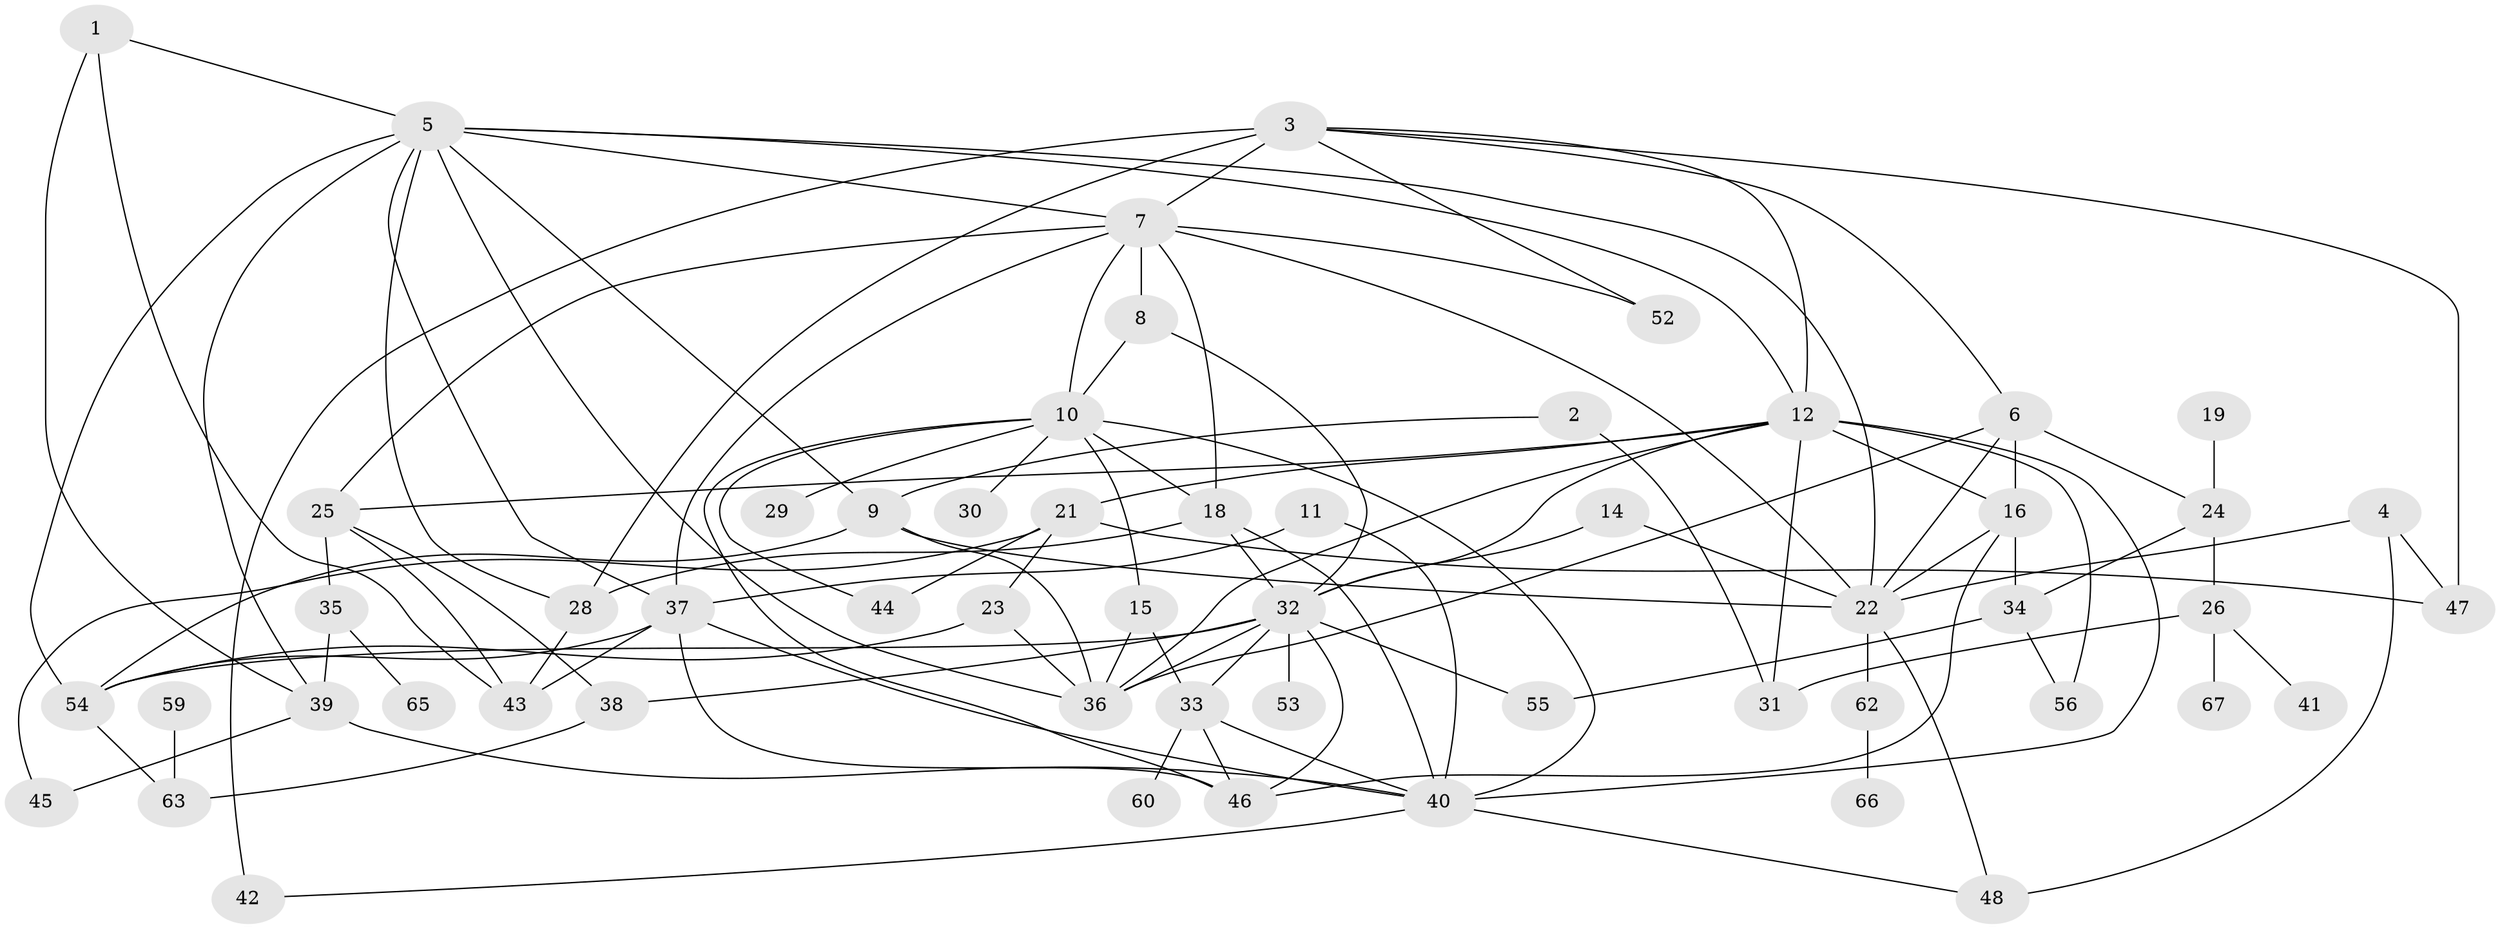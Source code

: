 // original degree distribution, {2: 0.17164179104477612, 3: 0.21641791044776118, 1: 0.208955223880597, 6: 0.029850746268656716, 5: 0.11940298507462686, 4: 0.17164179104477612, 0: 0.07462686567164178, 9: 0.007462686567164179}
// Generated by graph-tools (version 1.1) at 2025/33/03/09/25 02:33:50]
// undirected, 56 vertices, 111 edges
graph export_dot {
graph [start="1"]
  node [color=gray90,style=filled];
  1;
  2;
  3;
  4;
  5;
  6;
  7;
  8;
  9;
  10;
  11;
  12;
  14;
  15;
  16;
  18;
  19;
  21;
  22;
  23;
  24;
  25;
  26;
  28;
  29;
  30;
  31;
  32;
  33;
  34;
  35;
  36;
  37;
  38;
  39;
  40;
  41;
  42;
  43;
  44;
  45;
  46;
  47;
  48;
  52;
  53;
  54;
  55;
  56;
  59;
  60;
  62;
  63;
  65;
  66;
  67;
  1 -- 5 [weight=1.0];
  1 -- 39 [weight=1.0];
  1 -- 43 [weight=1.0];
  2 -- 9 [weight=1.0];
  2 -- 31 [weight=1.0];
  3 -- 6 [weight=1.0];
  3 -- 7 [weight=1.0];
  3 -- 12 [weight=1.0];
  3 -- 28 [weight=1.0];
  3 -- 42 [weight=2.0];
  3 -- 47 [weight=1.0];
  3 -- 52 [weight=1.0];
  4 -- 22 [weight=1.0];
  4 -- 47 [weight=1.0];
  4 -- 48 [weight=1.0];
  5 -- 7 [weight=1.0];
  5 -- 9 [weight=1.0];
  5 -- 12 [weight=1.0];
  5 -- 22 [weight=1.0];
  5 -- 28 [weight=1.0];
  5 -- 36 [weight=1.0];
  5 -- 37 [weight=1.0];
  5 -- 39 [weight=1.0];
  5 -- 54 [weight=1.0];
  6 -- 16 [weight=3.0];
  6 -- 22 [weight=1.0];
  6 -- 24 [weight=1.0];
  6 -- 36 [weight=1.0];
  7 -- 8 [weight=2.0];
  7 -- 10 [weight=1.0];
  7 -- 18 [weight=1.0];
  7 -- 22 [weight=1.0];
  7 -- 25 [weight=1.0];
  7 -- 37 [weight=1.0];
  7 -- 52 [weight=1.0];
  8 -- 10 [weight=1.0];
  8 -- 32 [weight=1.0];
  9 -- 22 [weight=1.0];
  9 -- 36 [weight=1.0];
  9 -- 54 [weight=1.0];
  10 -- 15 [weight=1.0];
  10 -- 18 [weight=1.0];
  10 -- 29 [weight=1.0];
  10 -- 30 [weight=1.0];
  10 -- 40 [weight=1.0];
  10 -- 44 [weight=1.0];
  10 -- 46 [weight=1.0];
  11 -- 37 [weight=2.0];
  11 -- 40 [weight=1.0];
  12 -- 16 [weight=1.0];
  12 -- 21 [weight=1.0];
  12 -- 25 [weight=2.0];
  12 -- 31 [weight=1.0];
  12 -- 32 [weight=1.0];
  12 -- 36 [weight=1.0];
  12 -- 40 [weight=2.0];
  12 -- 56 [weight=1.0];
  14 -- 22 [weight=1.0];
  14 -- 32 [weight=1.0];
  15 -- 33 [weight=1.0];
  15 -- 36 [weight=1.0];
  16 -- 22 [weight=1.0];
  16 -- 34 [weight=1.0];
  16 -- 46 [weight=1.0];
  18 -- 28 [weight=2.0];
  18 -- 32 [weight=1.0];
  18 -- 40 [weight=1.0];
  19 -- 24 [weight=1.0];
  21 -- 23 [weight=1.0];
  21 -- 44 [weight=1.0];
  21 -- 45 [weight=1.0];
  21 -- 47 [weight=1.0];
  22 -- 48 [weight=1.0];
  22 -- 62 [weight=1.0];
  23 -- 36 [weight=1.0];
  23 -- 54 [weight=1.0];
  24 -- 26 [weight=1.0];
  24 -- 34 [weight=1.0];
  25 -- 35 [weight=1.0];
  25 -- 38 [weight=1.0];
  25 -- 43 [weight=1.0];
  26 -- 31 [weight=1.0];
  26 -- 41 [weight=2.0];
  26 -- 67 [weight=1.0];
  28 -- 43 [weight=1.0];
  32 -- 33 [weight=1.0];
  32 -- 36 [weight=1.0];
  32 -- 38 [weight=1.0];
  32 -- 46 [weight=1.0];
  32 -- 53 [weight=1.0];
  32 -- 54 [weight=1.0];
  32 -- 55 [weight=1.0];
  33 -- 40 [weight=1.0];
  33 -- 46 [weight=1.0];
  33 -- 60 [weight=1.0];
  34 -- 55 [weight=1.0];
  34 -- 56 [weight=1.0];
  35 -- 39 [weight=1.0];
  35 -- 65 [weight=1.0];
  37 -- 40 [weight=1.0];
  37 -- 43 [weight=1.0];
  37 -- 46 [weight=1.0];
  37 -- 54 [weight=2.0];
  38 -- 63 [weight=1.0];
  39 -- 40 [weight=1.0];
  39 -- 45 [weight=1.0];
  40 -- 42 [weight=1.0];
  40 -- 48 [weight=1.0];
  54 -- 63 [weight=1.0];
  59 -- 63 [weight=1.0];
  62 -- 66 [weight=1.0];
}
